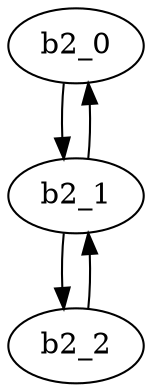 digraph buffer2 {
    b2_0 -> b2_1 -> b2_2 [channel = in, send = f]
    b2_2 -> b2_1 -> b2_0 [channel = out, send = t]
    b2_0 [class = zero]
    b2_1 [class = one]
    b2_2 [class = two]
}
